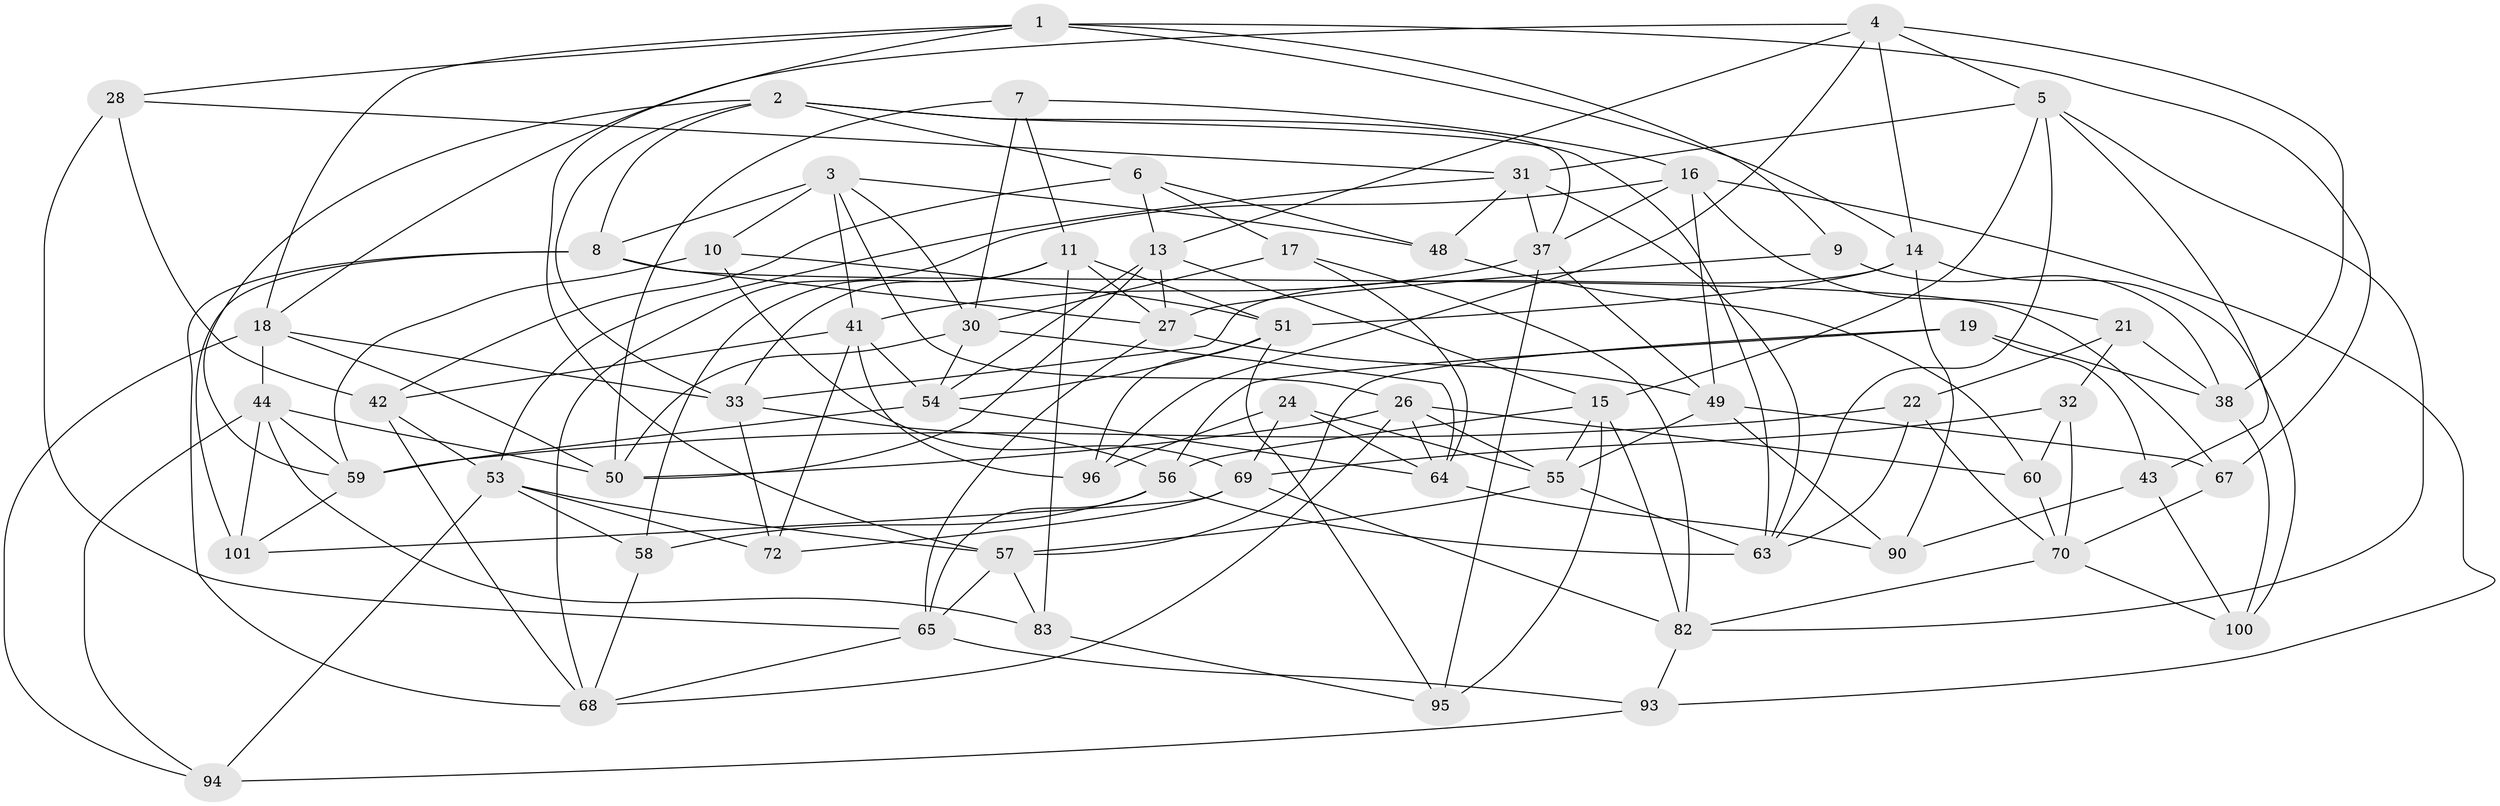 // original degree distribution, {4: 1.0}
// Generated by graph-tools (version 1.1) at 2025/11/02/27/25 16:11:47]
// undirected, 63 vertices, 163 edges
graph export_dot {
graph [start="1"]
  node [color=gray90,style=filled];
  1 [super="+89"];
  2 [super="+12"];
  3 [super="+34"];
  4 [super="+40"];
  5 [super="+74"];
  6 [super="+35"];
  7;
  8 [super="+20"];
  9;
  10;
  11 [super="+46"];
  13 [super="+39"];
  14 [super="+23"];
  15 [super="+25"];
  16 [super="+62"];
  17;
  18 [super="+29"];
  19;
  21;
  22;
  24;
  26 [super="+76"];
  27 [super="+45"];
  28;
  30 [super="+84"];
  31 [super="+36"];
  32;
  33 [super="+85"];
  37 [super="+52"];
  38 [super="+66"];
  41 [super="+75"];
  42 [super="+80"];
  43;
  44 [super="+47"];
  48;
  49 [super="+61"];
  50 [super="+92"];
  51 [super="+73"];
  53 [super="+86"];
  54 [super="+91"];
  55 [super="+88"];
  56 [super="+78"];
  57 [super="+77"];
  58;
  59 [super="+102"];
  60;
  63 [super="+97"];
  64 [super="+79"];
  65 [super="+99"];
  67;
  68 [super="+98"];
  69 [super="+71"];
  70 [super="+81"];
  72;
  82 [super="+87"];
  83;
  90;
  93;
  94;
  95;
  96;
  100;
  101;
  1 -- 28;
  1 -- 67;
  1 -- 9;
  1 -- 57;
  1 -- 18;
  1 -- 14;
  2 -- 6;
  2 -- 59;
  2 -- 8;
  2 -- 33;
  2 -- 37;
  2 -- 63;
  3 -- 10;
  3 -- 30;
  3 -- 8;
  3 -- 48;
  3 -- 41;
  3 -- 26;
  4 -- 14;
  4 -- 96;
  4 -- 18;
  4 -- 5;
  4 -- 13;
  4 -- 38;
  5 -- 15;
  5 -- 63;
  5 -- 31;
  5 -- 43;
  5 -- 82;
  6 -- 13;
  6 -- 42 [weight=2];
  6 -- 48;
  6 -- 17;
  7 -- 16;
  7 -- 50;
  7 -- 30;
  7 -- 11;
  8 -- 68;
  8 -- 101;
  8 -- 67;
  8 -- 27;
  9 -- 27;
  9 -- 38 [weight=2];
  10 -- 69;
  10 -- 51;
  10 -- 59;
  11 -- 58;
  11 -- 83;
  11 -- 33;
  11 -- 51;
  11 -- 27;
  13 -- 15;
  13 -- 54;
  13 -- 27;
  13 -- 50;
  14 -- 90;
  14 -- 33;
  14 -- 51;
  14 -- 100;
  15 -- 95;
  15 -- 56;
  15 -- 82;
  15 -- 55;
  16 -- 21;
  16 -- 68;
  16 -- 37;
  16 -- 93;
  16 -- 49;
  17 -- 30;
  17 -- 64;
  17 -- 82;
  18 -- 94;
  18 -- 44;
  18 -- 50;
  18 -- 33;
  19 -- 56;
  19 -- 57;
  19 -- 43;
  19 -- 38;
  21 -- 32;
  21 -- 22;
  21 -- 38;
  22 -- 63;
  22 -- 59;
  22 -- 70;
  24 -- 55;
  24 -- 96;
  24 -- 69;
  24 -- 64;
  26 -- 50;
  26 -- 60;
  26 -- 64;
  26 -- 68;
  26 -- 55;
  27 -- 65;
  27 -- 49;
  28 -- 42;
  28 -- 31;
  28 -- 65;
  30 -- 64;
  30 -- 54;
  30 -- 50;
  31 -- 48;
  31 -- 63;
  31 -- 37;
  31 -- 53;
  32 -- 60;
  32 -- 69;
  32 -- 70;
  33 -- 72;
  33 -- 56;
  37 -- 41;
  37 -- 49;
  37 -- 95;
  38 -- 100;
  41 -- 96;
  41 -- 72;
  41 -- 54;
  41 -- 42;
  42 -- 53;
  42 -- 68;
  43 -- 90;
  43 -- 100;
  44 -- 94;
  44 -- 83;
  44 -- 59;
  44 -- 101;
  44 -- 50;
  48 -- 60;
  49 -- 90;
  49 -- 67;
  49 -- 55;
  51 -- 95;
  51 -- 96;
  51 -- 54;
  53 -- 72;
  53 -- 57;
  53 -- 58;
  53 -- 94;
  54 -- 64;
  54 -- 59;
  55 -- 57;
  55 -- 63;
  56 -- 58;
  56 -- 63;
  56 -- 65;
  57 -- 65;
  57 -- 83;
  58 -- 68;
  59 -- 101;
  60 -- 70;
  64 -- 90;
  65 -- 93;
  65 -- 68;
  67 -- 70;
  69 -- 82;
  69 -- 101;
  69 -- 72;
  70 -- 82;
  70 -- 100;
  82 -- 93;
  83 -- 95;
  93 -- 94;
}
